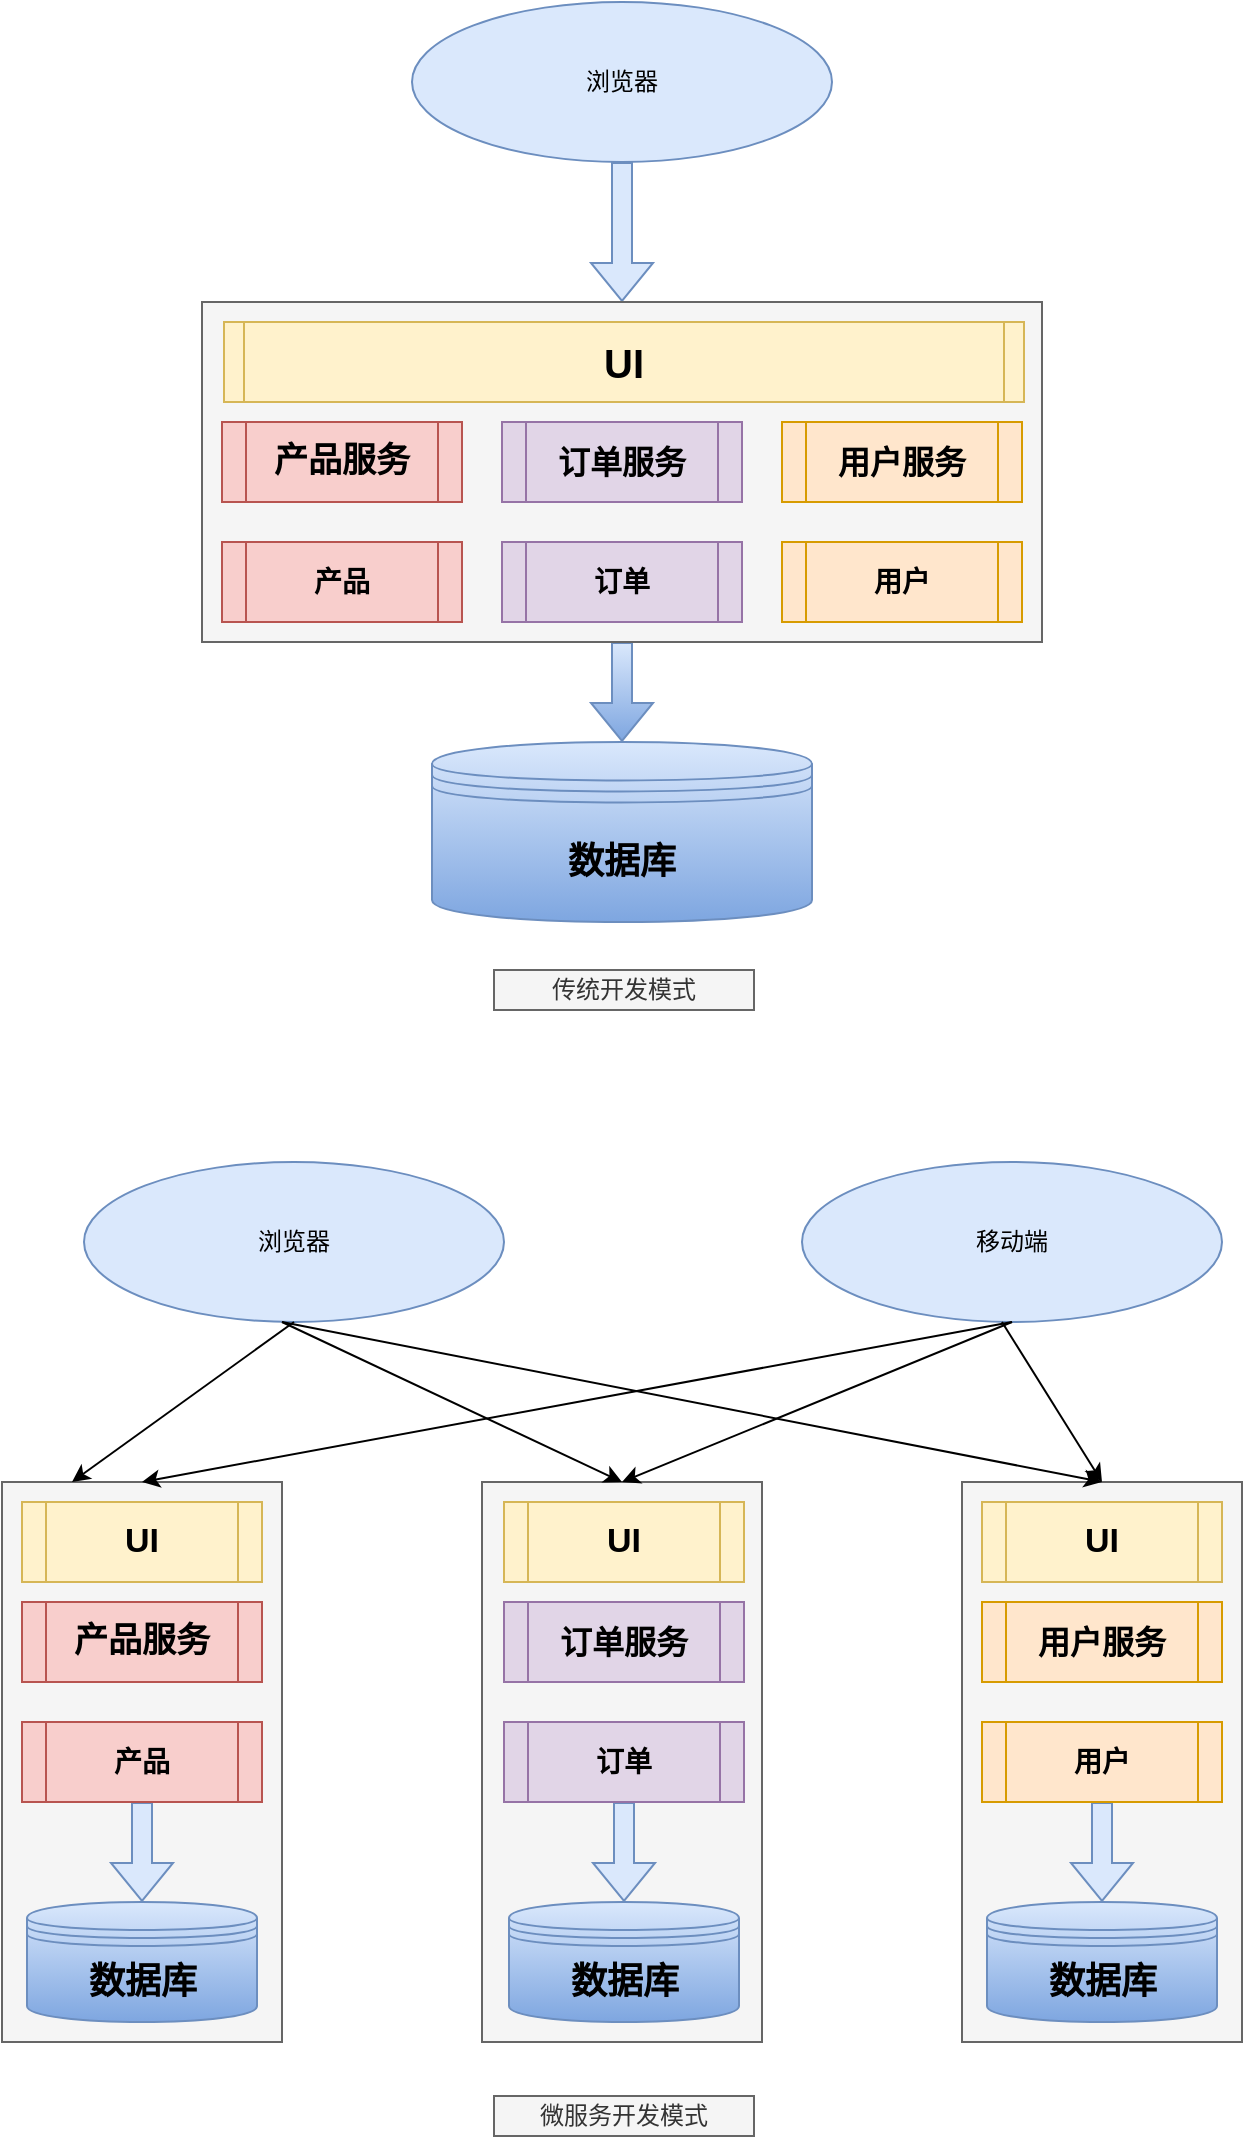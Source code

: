<mxfile version="14.2.9" type="github">
  <diagram id="vKRgahUFl7z-B4n-kref" name="Page-1">
    <mxGraphModel dx="1038" dy="556" grid="0" gridSize="10" guides="1" tooltips="1" connect="1" arrows="1" fold="1" page="1" pageScale="1" pageWidth="827" pageHeight="1169" math="0" shadow="0">
      <root>
        <mxCell id="0" />
        <mxCell id="1" parent="0" />
        <mxCell id="vKPVgLRjj7xv1w4cH6gg-3" style="edgeStyle=orthogonalEdgeStyle;rounded=0;orthogonalLoop=1;jettySize=auto;html=1;shape=flexArrow;fillColor=#dae8fc;strokeColor=#6c8ebf;" edge="1" parent="1" source="vKPVgLRjj7xv1w4cH6gg-1" target="vKPVgLRjj7xv1w4cH6gg-2">
          <mxGeometry relative="1" as="geometry" />
        </mxCell>
        <mxCell id="vKPVgLRjj7xv1w4cH6gg-1" value="浏览器" style="ellipse;whiteSpace=wrap;html=1;fillColor=#dae8fc;strokeColor=#6c8ebf;" vertex="1" parent="1">
          <mxGeometry x="245" y="60" width="210" height="80" as="geometry" />
        </mxCell>
        <mxCell id="vKPVgLRjj7xv1w4cH6gg-14" style="edgeStyle=orthogonalEdgeStyle;shape=flexArrow;rounded=0;orthogonalLoop=1;jettySize=auto;html=1;gradientColor=#7ea6e0;fillColor=#dae8fc;strokeColor=#6c8ebf;" edge="1" parent="1" source="vKPVgLRjj7xv1w4cH6gg-2" target="vKPVgLRjj7xv1w4cH6gg-12">
          <mxGeometry relative="1" as="geometry" />
        </mxCell>
        <mxCell id="vKPVgLRjj7xv1w4cH6gg-2" value="" style="rounded=0;whiteSpace=wrap;html=1;fillColor=#f5f5f5;strokeColor=#666666;fontColor=#333333;" vertex="1" parent="1">
          <mxGeometry x="140" y="210" width="420" height="170" as="geometry" />
        </mxCell>
        <mxCell id="vKPVgLRjj7xv1w4cH6gg-4" value="&lt;b&gt;&lt;font style=&quot;font-size: 20px&quot;&gt;UI&lt;/font&gt;&lt;/b&gt;" style="shape=process;whiteSpace=wrap;html=1;backgroundOutline=1;size=0.025;fillColor=#fff2cc;strokeColor=#d6b656;" vertex="1" parent="1">
          <mxGeometry x="151" y="220" width="400" height="40" as="geometry" />
        </mxCell>
        <mxCell id="vKPVgLRjj7xv1w4cH6gg-5" value="&lt;b&gt;&lt;font style=&quot;font-size: 17px&quot;&gt;产品服务&lt;/font&gt;&lt;/b&gt;" style="shape=process;whiteSpace=wrap;html=1;backgroundOutline=1;fillColor=#f8cecc;strokeColor=#b85450;" vertex="1" parent="1">
          <mxGeometry x="150" y="270" width="120" height="40" as="geometry" />
        </mxCell>
        <mxCell id="vKPVgLRjj7xv1w4cH6gg-6" value="&lt;b&gt;&lt;font style=&quot;font-size: 14px&quot;&gt;产品&lt;/font&gt;&lt;/b&gt;" style="shape=process;whiteSpace=wrap;html=1;backgroundOutline=1;fillColor=#f8cecc;strokeColor=#b85450;" vertex="1" parent="1">
          <mxGeometry x="150" y="330" width="120" height="40" as="geometry" />
        </mxCell>
        <mxCell id="vKPVgLRjj7xv1w4cH6gg-7" value="&lt;b&gt;&lt;font style=&quot;font-size: 16px&quot;&gt;订单服务&lt;/font&gt;&lt;/b&gt;" style="shape=process;whiteSpace=wrap;html=1;backgroundOutline=1;fillColor=#e1d5e7;strokeColor=#9673a6;" vertex="1" parent="1">
          <mxGeometry x="290" y="270" width="120" height="40" as="geometry" />
        </mxCell>
        <mxCell id="vKPVgLRjj7xv1w4cH6gg-9" value="&lt;b&gt;&lt;font style=&quot;font-size: 16px&quot;&gt;用户服务&lt;/font&gt;&lt;/b&gt;" style="shape=process;whiteSpace=wrap;html=1;backgroundOutline=1;fillColor=#ffe6cc;strokeColor=#d79b00;" vertex="1" parent="1">
          <mxGeometry x="430" y="270" width="120" height="40" as="geometry" />
        </mxCell>
        <mxCell id="vKPVgLRjj7xv1w4cH6gg-10" value="&lt;b&gt;&lt;font style=&quot;font-size: 14px&quot;&gt;订单&lt;/font&gt;&lt;/b&gt;" style="shape=process;whiteSpace=wrap;html=1;backgroundOutline=1;fillColor=#e1d5e7;strokeColor=#9673a6;" vertex="1" parent="1">
          <mxGeometry x="290" y="330" width="120" height="40" as="geometry" />
        </mxCell>
        <mxCell id="vKPVgLRjj7xv1w4cH6gg-11" value="&lt;b&gt;&lt;font style=&quot;font-size: 14px&quot;&gt;用户&lt;/font&gt;&lt;/b&gt;" style="shape=process;whiteSpace=wrap;html=1;backgroundOutline=1;fillColor=#ffe6cc;strokeColor=#d79b00;" vertex="1" parent="1">
          <mxGeometry x="430" y="330" width="120" height="40" as="geometry" />
        </mxCell>
        <mxCell id="vKPVgLRjj7xv1w4cH6gg-12" value="&lt;b&gt;&lt;font style=&quot;font-size: 18px&quot;&gt;数据库&lt;/font&gt;&lt;/b&gt;" style="shape=datastore;whiteSpace=wrap;html=1;gradientColor=#7ea6e0;fillColor=#dae8fc;strokeColor=#6c8ebf;" vertex="1" parent="1">
          <mxGeometry x="255" y="430" width="190" height="90" as="geometry" />
        </mxCell>
        <mxCell id="vKPVgLRjj7xv1w4cH6gg-16" value="浏览器" style="ellipse;whiteSpace=wrap;html=1;fillColor=#dae8fc;strokeColor=#6c8ebf;" vertex="1" parent="1">
          <mxGeometry x="81" y="640" width="210" height="80" as="geometry" />
        </mxCell>
        <mxCell id="vKPVgLRjj7xv1w4cH6gg-18" value="" style="rounded=0;whiteSpace=wrap;html=1;fillColor=#f5f5f5;strokeColor=#666666;fontColor=#333333;" vertex="1" parent="1">
          <mxGeometry x="40" y="800" width="140" height="280" as="geometry" />
        </mxCell>
        <mxCell id="vKPVgLRjj7xv1w4cH6gg-20" value="&lt;b&gt;&lt;font style=&quot;font-size: 17px&quot;&gt;产品服务&lt;/font&gt;&lt;/b&gt;" style="shape=process;whiteSpace=wrap;html=1;backgroundOutline=1;fillColor=#f8cecc;strokeColor=#b85450;" vertex="1" parent="1">
          <mxGeometry x="50" y="860" width="120" height="40" as="geometry" />
        </mxCell>
        <mxCell id="vKPVgLRjj7xv1w4cH6gg-57" style="edgeStyle=orthogonalEdgeStyle;rounded=0;orthogonalLoop=1;jettySize=auto;html=1;shape=flexArrow;fillColor=#dae8fc;strokeColor=#6c8ebf;" edge="1" parent="1" source="vKPVgLRjj7xv1w4cH6gg-21" target="vKPVgLRjj7xv1w4cH6gg-26">
          <mxGeometry relative="1" as="geometry" />
        </mxCell>
        <mxCell id="vKPVgLRjj7xv1w4cH6gg-21" value="&lt;b&gt;&lt;font style=&quot;font-size: 14px&quot;&gt;产品&lt;/font&gt;&lt;/b&gt;" style="shape=process;whiteSpace=wrap;html=1;backgroundOutline=1;fillColor=#f8cecc;strokeColor=#b85450;" vertex="1" parent="1">
          <mxGeometry x="50" y="920" width="120" height="40" as="geometry" />
        </mxCell>
        <mxCell id="vKPVgLRjj7xv1w4cH6gg-26" value="&lt;b&gt;&lt;font style=&quot;font-size: 18px&quot;&gt;数据库&lt;/font&gt;&lt;/b&gt;" style="shape=datastore;whiteSpace=wrap;html=1;gradientColor=#7ea6e0;fillColor=#dae8fc;strokeColor=#6c8ebf;" vertex="1" parent="1">
          <mxGeometry x="52.5" y="1010" width="115" height="60" as="geometry" />
        </mxCell>
        <mxCell id="vKPVgLRjj7xv1w4cH6gg-27" value="移动端" style="ellipse;whiteSpace=wrap;html=1;fillColor=#dae8fc;strokeColor=#6c8ebf;" vertex="1" parent="1">
          <mxGeometry x="440" y="640" width="210" height="80" as="geometry" />
        </mxCell>
        <mxCell id="vKPVgLRjj7xv1w4cH6gg-28" value="" style="rounded=0;whiteSpace=wrap;html=1;fillColor=#f5f5f5;strokeColor=#666666;fontColor=#333333;" vertex="1" parent="1">
          <mxGeometry x="280" y="800" width="140" height="280" as="geometry" />
        </mxCell>
        <mxCell id="vKPVgLRjj7xv1w4cH6gg-32" value="&lt;b&gt;&lt;font style=&quot;font-size: 16px&quot;&gt;订单服务&lt;/font&gt;&lt;/b&gt;" style="shape=process;whiteSpace=wrap;html=1;backgroundOutline=1;fillColor=#e1d5e7;strokeColor=#9673a6;" vertex="1" parent="1">
          <mxGeometry x="291" y="860" width="120" height="40" as="geometry" />
        </mxCell>
        <mxCell id="vKPVgLRjj7xv1w4cH6gg-61" value="" style="edgeStyle=orthogonalEdgeStyle;rounded=0;orthogonalLoop=1;jettySize=auto;html=1;shape=flexArrow;fillColor=#dae8fc;strokeColor=#6c8ebf;" edge="1" parent="1" source="vKPVgLRjj7xv1w4cH6gg-34" target="vKPVgLRjj7xv1w4cH6gg-47">
          <mxGeometry relative="1" as="geometry" />
        </mxCell>
        <mxCell id="vKPVgLRjj7xv1w4cH6gg-34" value="&lt;b&gt;&lt;font style=&quot;font-size: 14px&quot;&gt;订单&lt;/font&gt;&lt;/b&gt;" style="shape=process;whiteSpace=wrap;html=1;backgroundOutline=1;fillColor=#e1d5e7;strokeColor=#9673a6;" vertex="1" parent="1">
          <mxGeometry x="291" y="920" width="120" height="40" as="geometry" />
        </mxCell>
        <mxCell id="vKPVgLRjj7xv1w4cH6gg-36" value="" style="rounded=0;whiteSpace=wrap;html=1;fillColor=#f5f5f5;strokeColor=#666666;fontColor=#333333;" vertex="1" parent="1">
          <mxGeometry x="520" y="800" width="140" height="280" as="geometry" />
        </mxCell>
        <mxCell id="vKPVgLRjj7xv1w4cH6gg-41" value="&lt;b&gt;&lt;font style=&quot;font-size: 16px&quot;&gt;用户服务&lt;/font&gt;&lt;/b&gt;" style="shape=process;whiteSpace=wrap;html=1;backgroundOutline=1;fillColor=#ffe6cc;strokeColor=#d79b00;" vertex="1" parent="1">
          <mxGeometry x="530" y="860" width="120" height="40" as="geometry" />
        </mxCell>
        <mxCell id="vKPVgLRjj7xv1w4cH6gg-62" value="" style="edgeStyle=orthogonalEdgeStyle;rounded=0;orthogonalLoop=1;jettySize=auto;html=1;shape=flexArrow;fillColor=#dae8fc;strokeColor=#6c8ebf;" edge="1" parent="1" source="vKPVgLRjj7xv1w4cH6gg-43" target="vKPVgLRjj7xv1w4cH6gg-48">
          <mxGeometry relative="1" as="geometry" />
        </mxCell>
        <mxCell id="vKPVgLRjj7xv1w4cH6gg-43" value="&lt;b&gt;&lt;font style=&quot;font-size: 14px&quot;&gt;用户&lt;/font&gt;&lt;/b&gt;" style="shape=process;whiteSpace=wrap;html=1;backgroundOutline=1;fillColor=#ffe6cc;strokeColor=#d79b00;" vertex="1" parent="1">
          <mxGeometry x="530" y="920" width="120" height="40" as="geometry" />
        </mxCell>
        <mxCell id="vKPVgLRjj7xv1w4cH6gg-44" value="&lt;b&gt;&lt;font style=&quot;font-size: 17px&quot;&gt;UI&lt;/font&gt;&lt;/b&gt;" style="shape=process;whiteSpace=wrap;html=1;backgroundOutline=1;fillColor=#fff2cc;strokeColor=#d6b656;" vertex="1" parent="1">
          <mxGeometry x="50" y="810" width="120" height="40" as="geometry" />
        </mxCell>
        <mxCell id="vKPVgLRjj7xv1w4cH6gg-45" value="&lt;b&gt;&lt;font style=&quot;font-size: 17px&quot;&gt;UI&lt;/font&gt;&lt;/b&gt;" style="shape=process;whiteSpace=wrap;html=1;backgroundOutline=1;fillColor=#fff2cc;strokeColor=#d6b656;" vertex="1" parent="1">
          <mxGeometry x="291" y="810" width="120" height="40" as="geometry" />
        </mxCell>
        <mxCell id="vKPVgLRjj7xv1w4cH6gg-46" value="&lt;b&gt;&lt;font style=&quot;font-size: 17px&quot;&gt;UI&lt;/font&gt;&lt;/b&gt;" style="shape=process;whiteSpace=wrap;html=1;backgroundOutline=1;fillColor=#fff2cc;strokeColor=#d6b656;" vertex="1" parent="1">
          <mxGeometry x="530" y="810" width="120" height="40" as="geometry" />
        </mxCell>
        <mxCell id="vKPVgLRjj7xv1w4cH6gg-47" value="&lt;b&gt;&lt;font style=&quot;font-size: 18px&quot;&gt;数据库&lt;/font&gt;&lt;/b&gt;" style="shape=datastore;whiteSpace=wrap;html=1;gradientColor=#7ea6e0;fillColor=#dae8fc;strokeColor=#6c8ebf;" vertex="1" parent="1">
          <mxGeometry x="293.5" y="1010" width="115" height="60" as="geometry" />
        </mxCell>
        <mxCell id="vKPVgLRjj7xv1w4cH6gg-48" value="&lt;b&gt;&lt;font style=&quot;font-size: 18px&quot;&gt;数据库&lt;/font&gt;&lt;/b&gt;" style="shape=datastore;whiteSpace=wrap;html=1;gradientColor=#7ea6e0;fillColor=#dae8fc;strokeColor=#6c8ebf;" vertex="1" parent="1">
          <mxGeometry x="532.5" y="1010" width="115" height="60" as="geometry" />
        </mxCell>
        <mxCell id="vKPVgLRjj7xv1w4cH6gg-50" value="" style="endArrow=classic;html=1;exitX=0.5;exitY=1;exitDx=0;exitDy=0;entryX=0.25;entryY=0;entryDx=0;entryDy=0;" edge="1" parent="1" source="vKPVgLRjj7xv1w4cH6gg-16" target="vKPVgLRjj7xv1w4cH6gg-18">
          <mxGeometry width="50" height="50" relative="1" as="geometry">
            <mxPoint y="790" as="sourcePoint" />
            <mxPoint x="50" y="740" as="targetPoint" />
          </mxGeometry>
        </mxCell>
        <mxCell id="vKPVgLRjj7xv1w4cH6gg-51" value="" style="endArrow=classic;html=1;entryX=0.5;entryY=0;entryDx=0;entryDy=0;" edge="1" parent="1" target="vKPVgLRjj7xv1w4cH6gg-28">
          <mxGeometry width="50" height="50" relative="1" as="geometry">
            <mxPoint x="180" y="720" as="sourcePoint" />
            <mxPoint x="370" y="720" as="targetPoint" />
          </mxGeometry>
        </mxCell>
        <mxCell id="vKPVgLRjj7xv1w4cH6gg-52" value="" style="endArrow=classic;html=1;entryX=0.5;entryY=0;entryDx=0;entryDy=0;" edge="1" parent="1" target="vKPVgLRjj7xv1w4cH6gg-36">
          <mxGeometry width="50" height="50" relative="1" as="geometry">
            <mxPoint x="180" y="720" as="sourcePoint" />
            <mxPoint x="420" y="720" as="targetPoint" />
          </mxGeometry>
        </mxCell>
        <mxCell id="vKPVgLRjj7xv1w4cH6gg-53" value="" style="endArrow=classic;html=1;exitX=0.5;exitY=1;exitDx=0;exitDy=0;entryX=0.5;entryY=0;entryDx=0;entryDy=0;" edge="1" parent="1" source="vKPVgLRjj7xv1w4cH6gg-27" target="vKPVgLRjj7xv1w4cH6gg-18">
          <mxGeometry width="50" height="50" relative="1" as="geometry">
            <mxPoint x="370" y="750" as="sourcePoint" />
            <mxPoint x="420" y="700" as="targetPoint" />
          </mxGeometry>
        </mxCell>
        <mxCell id="vKPVgLRjj7xv1w4cH6gg-54" value="" style="endArrow=classic;html=1;exitX=0.5;exitY=1;exitDx=0;exitDy=0;entryX=0.5;entryY=0;entryDx=0;entryDy=0;" edge="1" parent="1" source="vKPVgLRjj7xv1w4cH6gg-27" target="vKPVgLRjj7xv1w4cH6gg-28">
          <mxGeometry width="50" height="50" relative="1" as="geometry">
            <mxPoint x="680" y="760" as="sourcePoint" />
            <mxPoint x="730" y="710" as="targetPoint" />
          </mxGeometry>
        </mxCell>
        <mxCell id="vKPVgLRjj7xv1w4cH6gg-55" value="" style="endArrow=classic;html=1;entryX=0.5;entryY=0;entryDx=0;entryDy=0;" edge="1" parent="1" target="vKPVgLRjj7xv1w4cH6gg-36">
          <mxGeometry width="50" height="50" relative="1" as="geometry">
            <mxPoint x="540" y="720" as="sourcePoint" />
            <mxPoint x="770" y="700" as="targetPoint" />
          </mxGeometry>
        </mxCell>
        <mxCell id="vKPVgLRjj7xv1w4cH6gg-63" value="传统开发模式" style="text;html=1;strokeColor=#666666;fillColor=#f5f5f5;align=center;verticalAlign=middle;whiteSpace=wrap;rounded=0;fontColor=#333333;" vertex="1" parent="1">
          <mxGeometry x="286" y="544" width="130" height="20" as="geometry" />
        </mxCell>
        <mxCell id="vKPVgLRjj7xv1w4cH6gg-64" value="微服务开发模式" style="text;html=1;strokeColor=#666666;fillColor=#f5f5f5;align=center;verticalAlign=middle;whiteSpace=wrap;rounded=0;fontColor=#333333;" vertex="1" parent="1">
          <mxGeometry x="286" y="1107" width="130" height="20" as="geometry" />
        </mxCell>
      </root>
    </mxGraphModel>
  </diagram>
</mxfile>
